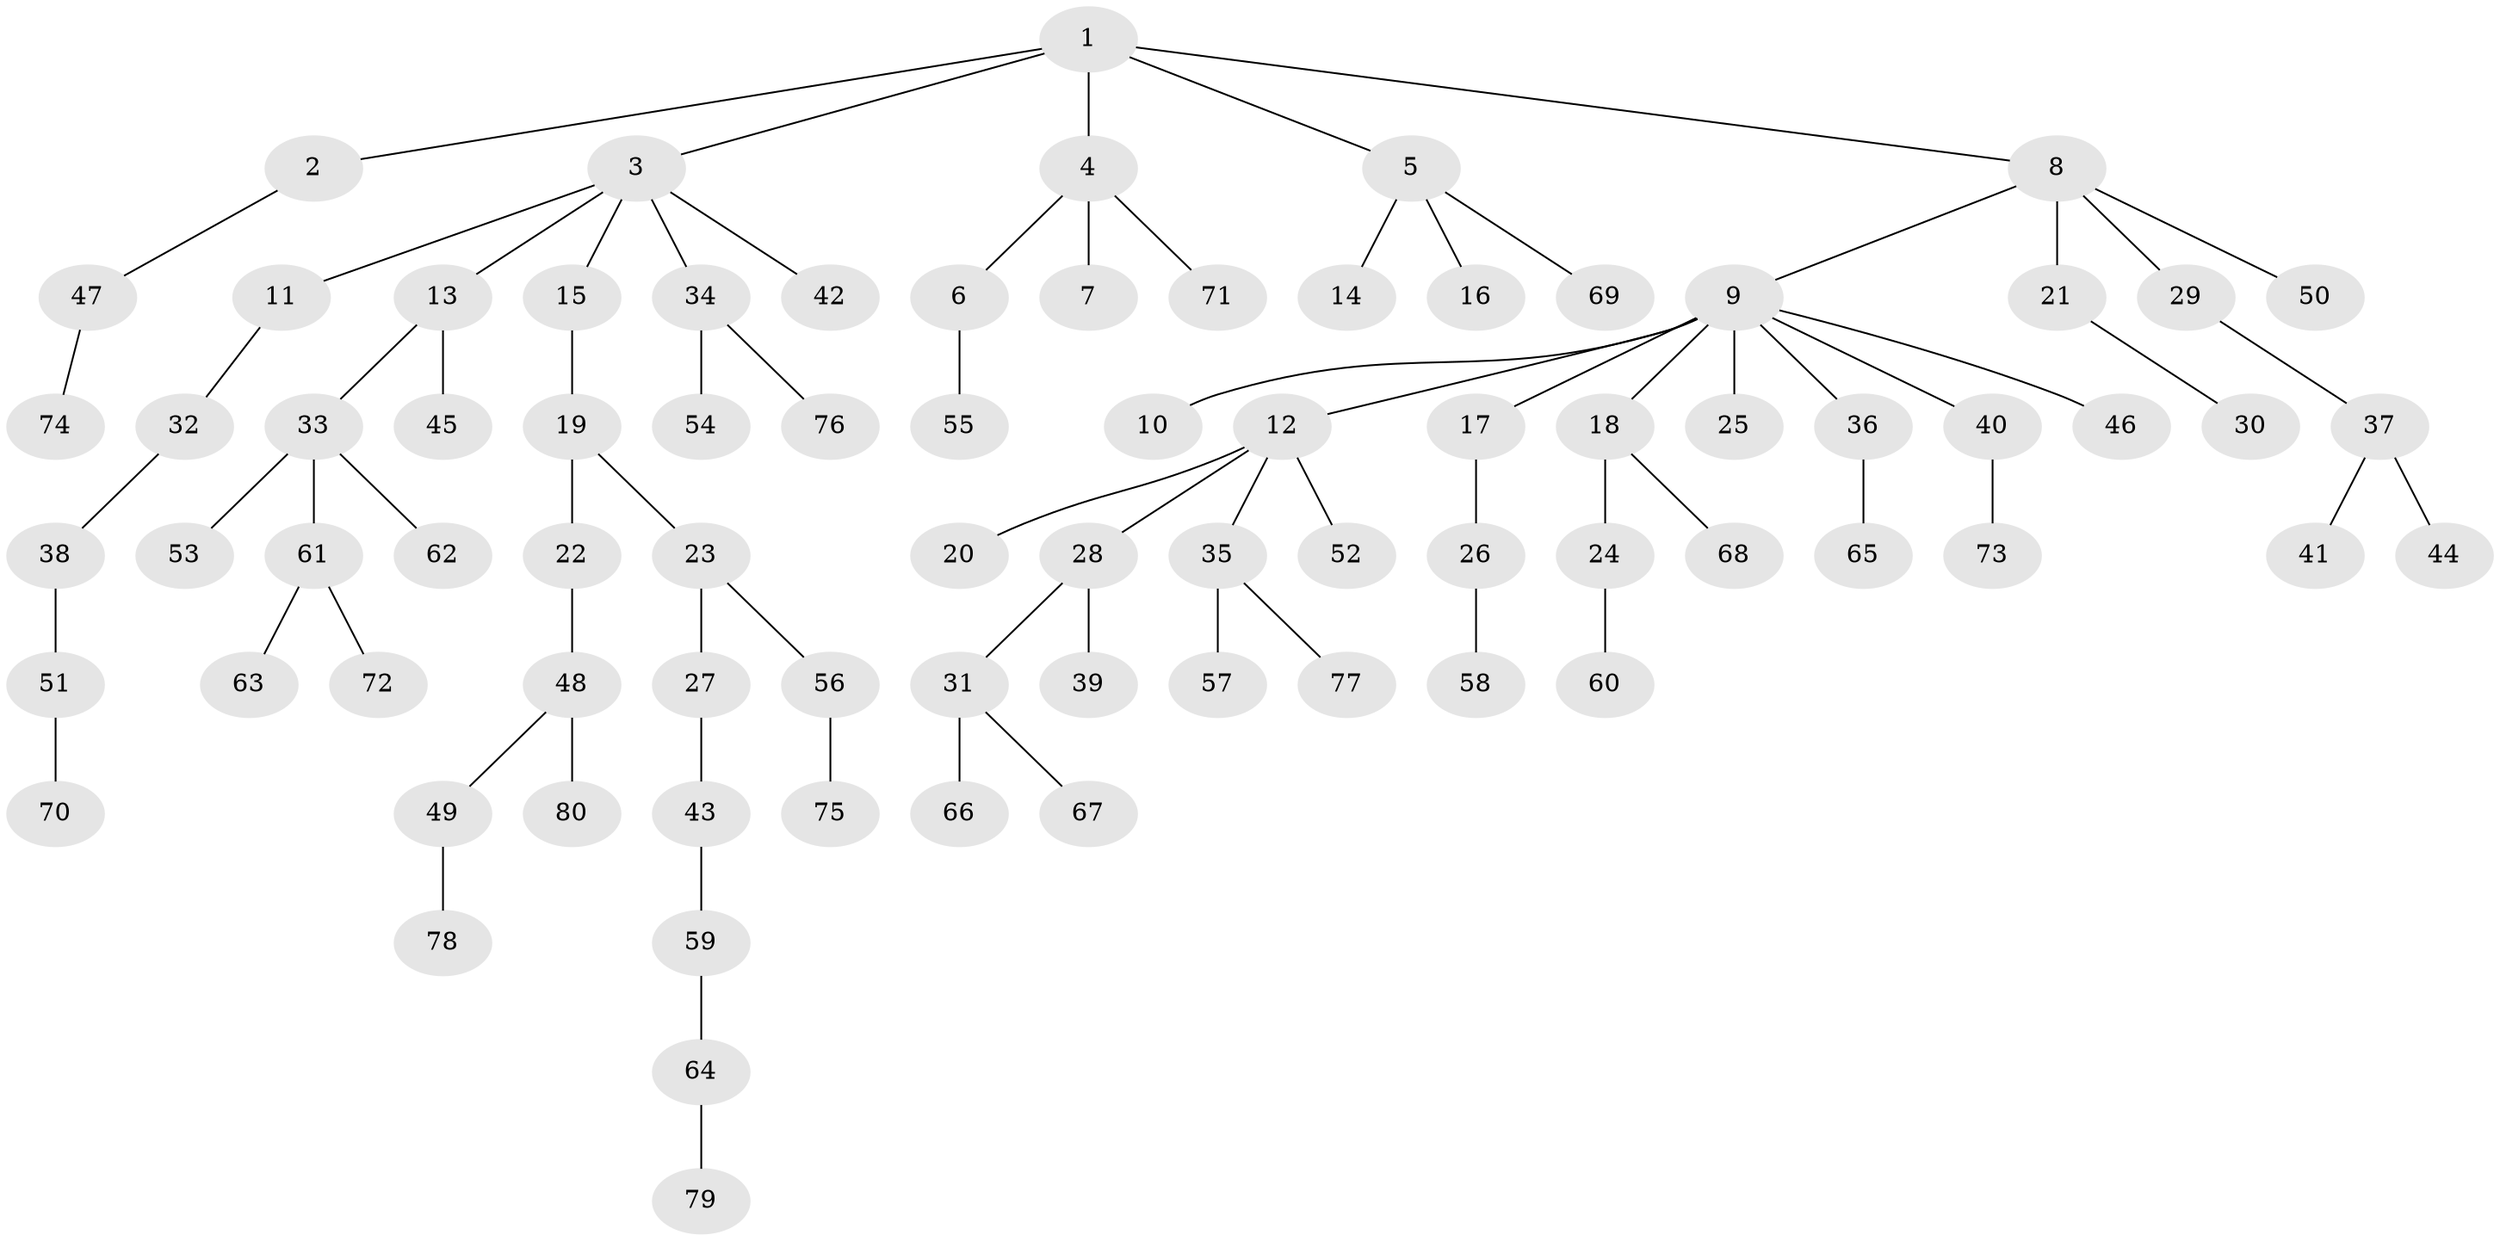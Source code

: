 // coarse degree distribution, {4: 0.08, 1: 0.56, 5: 0.08, 2: 0.2, 3: 0.08}
// Generated by graph-tools (version 1.1) at 2025/51/03/04/25 22:51:50]
// undirected, 80 vertices, 79 edges
graph export_dot {
  node [color=gray90,style=filled];
  1;
  2;
  3;
  4;
  5;
  6;
  7;
  8;
  9;
  10;
  11;
  12;
  13;
  14;
  15;
  16;
  17;
  18;
  19;
  20;
  21;
  22;
  23;
  24;
  25;
  26;
  27;
  28;
  29;
  30;
  31;
  32;
  33;
  34;
  35;
  36;
  37;
  38;
  39;
  40;
  41;
  42;
  43;
  44;
  45;
  46;
  47;
  48;
  49;
  50;
  51;
  52;
  53;
  54;
  55;
  56;
  57;
  58;
  59;
  60;
  61;
  62;
  63;
  64;
  65;
  66;
  67;
  68;
  69;
  70;
  71;
  72;
  73;
  74;
  75;
  76;
  77;
  78;
  79;
  80;
  1 -- 2;
  1 -- 3;
  1 -- 4;
  1 -- 5;
  1 -- 8;
  2 -- 47;
  3 -- 11;
  3 -- 13;
  3 -- 15;
  3 -- 34;
  3 -- 42;
  4 -- 6;
  4 -- 7;
  4 -- 71;
  5 -- 14;
  5 -- 16;
  5 -- 69;
  6 -- 55;
  8 -- 9;
  8 -- 21;
  8 -- 29;
  8 -- 50;
  9 -- 10;
  9 -- 12;
  9 -- 17;
  9 -- 18;
  9 -- 25;
  9 -- 36;
  9 -- 40;
  9 -- 46;
  11 -- 32;
  12 -- 20;
  12 -- 28;
  12 -- 35;
  12 -- 52;
  13 -- 33;
  13 -- 45;
  15 -- 19;
  17 -- 26;
  18 -- 24;
  18 -- 68;
  19 -- 22;
  19 -- 23;
  21 -- 30;
  22 -- 48;
  23 -- 27;
  23 -- 56;
  24 -- 60;
  26 -- 58;
  27 -- 43;
  28 -- 31;
  28 -- 39;
  29 -- 37;
  31 -- 66;
  31 -- 67;
  32 -- 38;
  33 -- 53;
  33 -- 61;
  33 -- 62;
  34 -- 54;
  34 -- 76;
  35 -- 57;
  35 -- 77;
  36 -- 65;
  37 -- 41;
  37 -- 44;
  38 -- 51;
  40 -- 73;
  43 -- 59;
  47 -- 74;
  48 -- 49;
  48 -- 80;
  49 -- 78;
  51 -- 70;
  56 -- 75;
  59 -- 64;
  61 -- 63;
  61 -- 72;
  64 -- 79;
}
